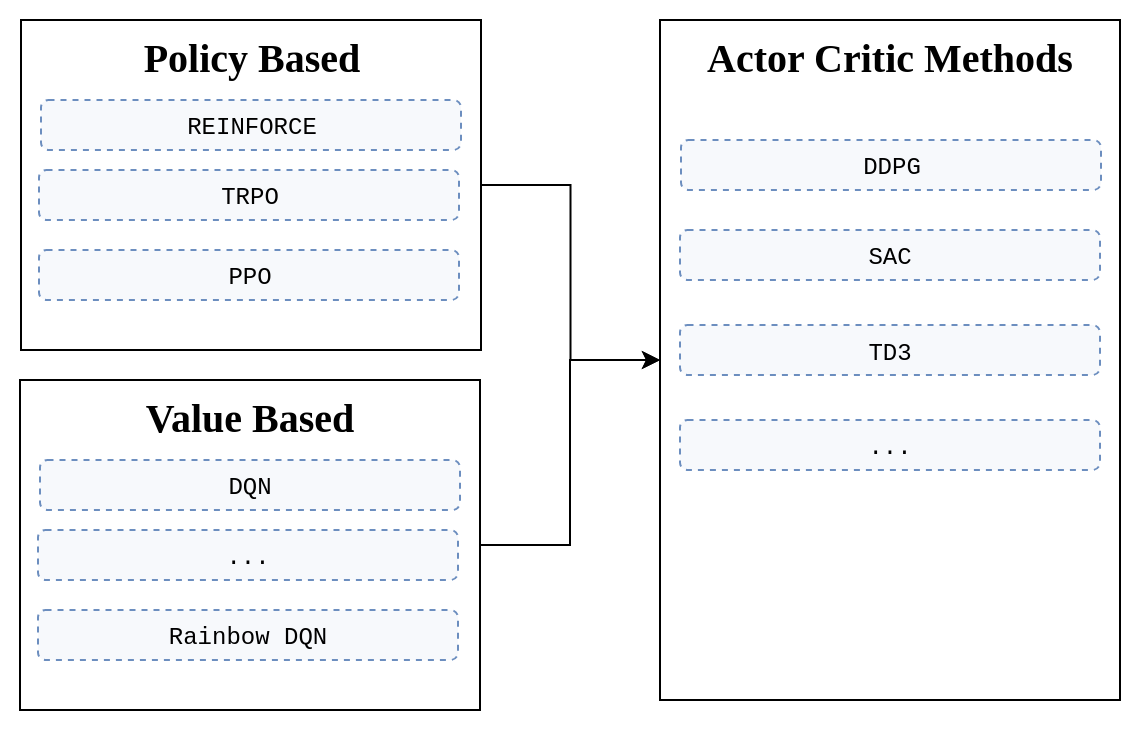 <mxfile version="23.1.5" type="device">
  <diagram name="Page-1" id="u0XEVq04qdEN7g_LPaCo">
    <mxGraphModel dx="989" dy="577" grid="1" gridSize="10" guides="1" tooltips="1" connect="1" arrows="1" fold="1" page="1" pageScale="1" pageWidth="850" pageHeight="1100" math="1" shadow="0">
      <root>
        <mxCell id="0" />
        <mxCell id="1" parent="0" />
        <mxCell id="7rltvQfId2yCLwZndJaO-114" value="" style="rounded=0;whiteSpace=wrap;html=1;strokeColor=none;" parent="1" vertex="1">
          <mxGeometry x="100" y="90" width="570" height="370" as="geometry" />
        </mxCell>
        <mxCell id="_1bkBuvPynDHMoi8xW-0-37" style="edgeStyle=orthogonalEdgeStyle;rounded=0;orthogonalLoop=1;jettySize=auto;html=1;" parent="1" source="7rltvQfId2yCLwZndJaO-85" target="_1bkBuvPynDHMoi8xW-0-31" edge="1">
          <mxGeometry relative="1" as="geometry" />
        </mxCell>
        <mxCell id="7rltvQfId2yCLwZndJaO-85" value="&lt;b&gt;&lt;font style=&quot;font-size: 20px;&quot; face=&quot;Times New Roman&quot;&gt;Policy Based&lt;/font&gt;&lt;/b&gt;" style="rounded=0;whiteSpace=wrap;html=1;verticalAlign=top;" parent="1" vertex="1">
          <mxGeometry x="110.5" y="100" width="230" height="165" as="geometry" />
        </mxCell>
        <mxCell id="7rltvQfId2yCLwZndJaO-86" value="REINFORCE" style="rounded=1;whiteSpace=wrap;html=1;fillColor=#F7F9FC;strokeColor=#6c8ebf;horizontal=1;verticalAlign=top;dashed=1;fontFamily=Courier New;fontStyle=0" parent="1" vertex="1">
          <mxGeometry x="120.5" y="140" width="210" height="25" as="geometry" />
        </mxCell>
        <mxCell id="_1bkBuvPynDHMoi8xW-0-6" value="TRPO" style="rounded=1;whiteSpace=wrap;html=1;fillColor=#F7F9FC;strokeColor=#6c8ebf;horizontal=1;verticalAlign=top;dashed=1;fontFamily=Courier New;fontStyle=0" parent="1" vertex="1">
          <mxGeometry x="119.5" y="175" width="210" height="25" as="geometry" />
        </mxCell>
        <mxCell id="_1bkBuvPynDHMoi8xW-0-7" value="PPO" style="rounded=1;whiteSpace=wrap;html=1;fillColor=#F7F9FC;strokeColor=#6c8ebf;horizontal=1;verticalAlign=top;dashed=1;fontFamily=Courier New;fontStyle=0" parent="1" vertex="1">
          <mxGeometry x="119.5" y="215" width="210" height="25" as="geometry" />
        </mxCell>
        <mxCell id="_1bkBuvPynDHMoi8xW-0-36" style="edgeStyle=orthogonalEdgeStyle;rounded=0;orthogonalLoop=1;jettySize=auto;html=1;" parent="1" source="_1bkBuvPynDHMoi8xW-0-26" target="_1bkBuvPynDHMoi8xW-0-31" edge="1">
          <mxGeometry relative="1" as="geometry" />
        </mxCell>
        <mxCell id="_1bkBuvPynDHMoi8xW-0-26" value="&lt;b&gt;&lt;font style=&quot;font-size: 20px;&quot; face=&quot;Times New Roman&quot;&gt;Value Based&lt;/font&gt;&lt;/b&gt;" style="rounded=0;whiteSpace=wrap;html=1;verticalAlign=top;" parent="1" vertex="1">
          <mxGeometry x="110" y="280" width="230" height="165" as="geometry" />
        </mxCell>
        <mxCell id="_1bkBuvPynDHMoi8xW-0-27" value="DQN" style="rounded=1;whiteSpace=wrap;html=1;fillColor=#F7F9FC;strokeColor=#6c8ebf;horizontal=1;verticalAlign=top;dashed=1;fontFamily=Courier New;fontStyle=0" parent="1" vertex="1">
          <mxGeometry x="120" y="320" width="210" height="25" as="geometry" />
        </mxCell>
        <mxCell id="_1bkBuvPynDHMoi8xW-0-29" value="..." style="rounded=1;whiteSpace=wrap;html=1;fillColor=#F7F9FC;strokeColor=#6c8ebf;horizontal=1;verticalAlign=top;dashed=1;fontFamily=Courier New;fontStyle=0" parent="1" vertex="1">
          <mxGeometry x="119" y="355" width="210" height="25" as="geometry" />
        </mxCell>
        <mxCell id="_1bkBuvPynDHMoi8xW-0-30" value="Rainbow DQN" style="rounded=1;whiteSpace=wrap;html=1;fillColor=#F7F9FC;strokeColor=#6c8ebf;horizontal=1;verticalAlign=top;dashed=1;fontFamily=Courier New;fontStyle=0" parent="1" vertex="1">
          <mxGeometry x="119" y="395" width="210" height="25" as="geometry" />
        </mxCell>
        <mxCell id="_1bkBuvPynDHMoi8xW-0-31" value="&lt;b&gt;&lt;font style=&quot;font-size: 20px;&quot; face=&quot;Times New Roman&quot;&gt;Actor Critic Methods&lt;/font&gt;&lt;/b&gt;" style="rounded=0;whiteSpace=wrap;html=1;verticalAlign=top;" parent="1" vertex="1">
          <mxGeometry x="430" y="100" width="230" height="340" as="geometry" />
        </mxCell>
        <mxCell id="_1bkBuvPynDHMoi8xW-0-32" value="DDPG" style="rounded=1;whiteSpace=wrap;html=1;fillColor=#F7F9FC;strokeColor=#6c8ebf;horizontal=1;verticalAlign=top;dashed=1;fontFamily=Courier New;fontStyle=0" parent="1" vertex="1">
          <mxGeometry x="440.5" y="160" width="210" height="25" as="geometry" />
        </mxCell>
        <mxCell id="_1bkBuvPynDHMoi8xW-0-33" value="SAC" style="rounded=1;whiteSpace=wrap;html=1;fillColor=#F7F9FC;strokeColor=#6c8ebf;horizontal=1;verticalAlign=top;dashed=1;fontFamily=Courier New;fontStyle=0" parent="1" vertex="1">
          <mxGeometry x="440" y="205" width="210" height="25" as="geometry" />
        </mxCell>
        <mxCell id="_1bkBuvPynDHMoi8xW-0-34" value="TD3" style="rounded=1;whiteSpace=wrap;html=1;fillColor=#F7F9FC;strokeColor=#6c8ebf;horizontal=1;verticalAlign=top;dashed=1;fontFamily=Courier New;fontStyle=0" parent="1" vertex="1">
          <mxGeometry x="440" y="252.5" width="210" height="25" as="geometry" />
        </mxCell>
        <mxCell id="_1bkBuvPynDHMoi8xW-0-35" value="..." style="rounded=1;whiteSpace=wrap;html=1;fillColor=#F7F9FC;strokeColor=#6c8ebf;horizontal=1;verticalAlign=top;dashed=1;fontFamily=Courier New;fontStyle=0" parent="1" vertex="1">
          <mxGeometry x="440" y="300" width="210" height="25" as="geometry" />
        </mxCell>
      </root>
    </mxGraphModel>
  </diagram>
</mxfile>
